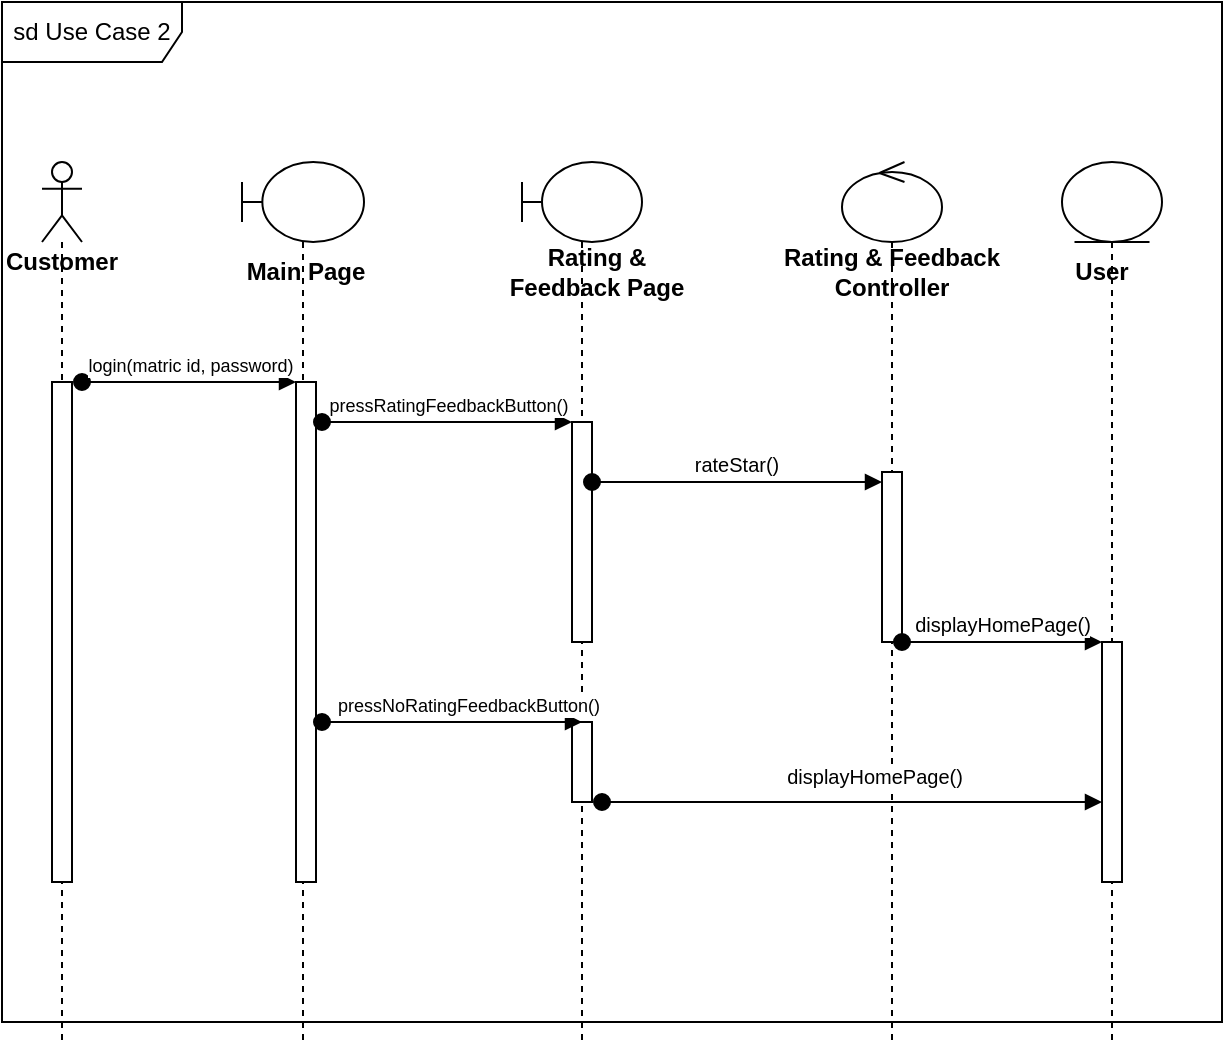 <mxfile>
    <diagram id="_HH2I11Q-NuZYTV67X0Z" name="Page-1">
        <mxGraphModel dx="1242" dy="568" grid="1" gridSize="10" guides="1" tooltips="1" connect="1" arrows="1" fold="1" page="1" pageScale="1" pageWidth="1654" pageHeight="2336" math="0" shadow="0">
            <root>
                <mxCell id="0"/>
                <mxCell id="1" parent="0"/>
                <mxCell id="2" value="sd Use Case 2" style="shape=umlFrame;whiteSpace=wrap;html=1;width=90;height=30;" vertex="1" parent="1">
                    <mxGeometry x="1070" y="120" width="610" height="510" as="geometry"/>
                </mxCell>
                <mxCell id="3" value="&lt;b&gt;Customer&lt;/b&gt;" style="shape=umlLifeline;participant=umlActor;perimeter=lifelinePerimeter;whiteSpace=wrap;html=1;container=1;collapsible=0;recursiveResize=0;verticalAlign=top;spacingTop=36;outlineConnect=0;" vertex="1" parent="1">
                    <mxGeometry x="1090" y="200" width="20" height="440" as="geometry"/>
                </mxCell>
                <mxCell id="4" value="" style="html=1;points=[];perimeter=orthogonalPerimeter;" vertex="1" parent="3">
                    <mxGeometry x="5" y="110" width="10" height="250" as="geometry"/>
                </mxCell>
                <mxCell id="5" value="" style="shape=umlLifeline;participant=umlBoundary;perimeter=lifelinePerimeter;whiteSpace=wrap;html=1;container=1;collapsible=0;recursiveResize=0;verticalAlign=top;spacingTop=36;outlineConnect=0;" vertex="1" parent="1">
                    <mxGeometry x="1190" y="200" width="61" height="440" as="geometry"/>
                </mxCell>
                <mxCell id="6" value="&lt;b&gt;Main Page&lt;/b&gt;" style="text;html=1;strokeColor=none;fillColor=none;align=center;verticalAlign=middle;whiteSpace=wrap;rounded=0;" vertex="1" parent="5">
                    <mxGeometry x="-11" y="40" width="86" height="30" as="geometry"/>
                </mxCell>
                <mxCell id="7" value="" style="html=1;points=[];perimeter=orthogonalPerimeter;" vertex="1" parent="5">
                    <mxGeometry x="27" y="110" width="10" height="250" as="geometry"/>
                </mxCell>
                <mxCell id="8" value="" style="shape=umlLifeline;participant=umlBoundary;perimeter=lifelinePerimeter;whiteSpace=wrap;html=1;container=1;collapsible=0;recursiveResize=0;verticalAlign=top;spacingTop=36;outlineConnect=0;" vertex="1" parent="1">
                    <mxGeometry x="1330" y="200" width="60" height="440" as="geometry"/>
                </mxCell>
                <mxCell id="9" value="&lt;b&gt;Rating &amp;amp; Feedback Page&lt;/b&gt;" style="text;html=1;strokeColor=none;fillColor=none;align=center;verticalAlign=middle;whiteSpace=wrap;rounded=0;" vertex="1" parent="8">
                    <mxGeometry x="-10" y="40" width="95" height="30" as="geometry"/>
                </mxCell>
                <mxCell id="10" value="" style="html=1;points=[];perimeter=orthogonalPerimeter;" vertex="1" parent="8">
                    <mxGeometry x="25" y="130" width="10" height="110" as="geometry"/>
                </mxCell>
                <mxCell id="29" value="" style="html=1;points=[];perimeter=orthogonalPerimeter;" vertex="1" parent="8">
                    <mxGeometry x="25" y="280" width="10" height="40" as="geometry"/>
                </mxCell>
                <mxCell id="12" value="" style="shape=umlLifeline;participant=umlControl;perimeter=lifelinePerimeter;whiteSpace=wrap;html=1;container=1;collapsible=0;recursiveResize=0;verticalAlign=top;spacingTop=36;outlineConnect=0;" vertex="1" parent="1">
                    <mxGeometry x="1490" y="200" width="50" height="440" as="geometry"/>
                </mxCell>
                <mxCell id="13" value="" style="html=1;points=[];perimeter=orthogonalPerimeter;" vertex="1" parent="12">
                    <mxGeometry x="20" y="155" width="10" height="85" as="geometry"/>
                </mxCell>
                <mxCell id="14" value="&lt;b&gt;Rating &amp;amp; Feedback Controller&lt;/b&gt;" style="text;html=1;strokeColor=none;fillColor=none;align=center;verticalAlign=middle;whiteSpace=wrap;rounded=0;" vertex="1" parent="1">
                    <mxGeometry x="1440" y="240" width="150" height="30" as="geometry"/>
                </mxCell>
                <mxCell id="15" value="&lt;font style=&quot;font-size: 9px;&quot;&gt;login(matric id, password)&lt;/font&gt;" style="html=1;verticalAlign=bottom;startArrow=oval;endArrow=block;startSize=8;exitX=1.5;exitY=0;exitDx=0;exitDy=0;exitPerimeter=0;" edge="1" parent="1" target="7" source="4">
                    <mxGeometry x="0.01" relative="1" as="geometry">
                        <mxPoint x="1110" y="300" as="sourcePoint"/>
                        <mxPoint as="offset"/>
                    </mxGeometry>
                </mxCell>
                <mxCell id="16" value="&lt;font style=&quot;font-size: 9px;&quot;&gt;pressRatingFeedbackButton()&lt;/font&gt;" style="html=1;verticalAlign=bottom;startArrow=oval;endArrow=block;startSize=8;" edge="1" parent="1" target="10">
                    <mxGeometry x="-0.004" relative="1" as="geometry">
                        <mxPoint x="1230" y="330" as="sourcePoint"/>
                        <mxPoint as="offset"/>
                        <Array as="points">
                            <mxPoint x="1310" y="330"/>
                        </Array>
                    </mxGeometry>
                </mxCell>
                <mxCell id="21" value="&lt;div style=&quot;text-align: start;&quot;&gt;&lt;span style=&quot;background-color: initial; font-size: 0px;&quot;&gt;&lt;font face=&quot;monospace&quot; color=&quot;rgba(0, 0, 0, 0)&quot;&gt;us&lt;/font&gt;&lt;/span&gt;&lt;/div&gt;" style="shape=umlLifeline;participant=umlEntity;perimeter=lifelinePerimeter;whiteSpace=wrap;html=1;container=1;collapsible=0;recursiveResize=0;verticalAlign=top;spacingTop=36;outlineConnect=0;" vertex="1" parent="1">
                    <mxGeometry x="1600" y="200" width="50" height="440" as="geometry"/>
                </mxCell>
                <mxCell id="22" value="&lt;b&gt;&lt;font style=&quot;font-size: 12px;&quot;&gt;User&lt;/font&gt;&lt;/b&gt;" style="text;html=1;strokeColor=none;fillColor=none;align=center;verticalAlign=middle;whiteSpace=wrap;rounded=0;" vertex="1" parent="21">
                    <mxGeometry x="-10" y="40" width="60" height="30" as="geometry"/>
                </mxCell>
                <mxCell id="23" value="" style="html=1;points=[];perimeter=orthogonalPerimeter;fontSize=12;" vertex="1" parent="21">
                    <mxGeometry x="20" y="240" width="10" height="120" as="geometry"/>
                </mxCell>
                <mxCell id="24" value="&lt;font size=&quot;1&quot;&gt;rateStar()&lt;/font&gt;" style="html=1;verticalAlign=bottom;startArrow=oval;endArrow=block;startSize=8;" edge="1" parent="1" source="10">
                    <mxGeometry x="-0.004" relative="1" as="geometry">
                        <mxPoint x="1370" y="360" as="sourcePoint"/>
                        <mxPoint as="offset"/>
                        <mxPoint x="1510" y="360" as="targetPoint"/>
                        <Array as="points">
                            <mxPoint x="1453" y="360"/>
                        </Array>
                    </mxGeometry>
                </mxCell>
                <mxCell id="28" value="&lt;font size=&quot;1&quot;&gt;displayHomePage()&lt;/font&gt;" style="html=1;verticalAlign=bottom;startArrow=oval;endArrow=block;startSize=8;" edge="1" parent="1">
                    <mxGeometry x="-0.004" relative="1" as="geometry">
                        <mxPoint x="1520" y="440" as="sourcePoint"/>
                        <mxPoint as="offset"/>
                        <mxPoint x="1620" y="440" as="targetPoint"/>
                        <Array as="points">
                            <mxPoint x="1563" y="440"/>
                        </Array>
                    </mxGeometry>
                </mxCell>
                <mxCell id="25" value="&lt;font style=&quot;font-size: 10px;&quot;&gt;displayHomePage()&lt;/font&gt;" style="html=1;verticalAlign=bottom;startArrow=oval;endArrow=block;startSize=8;" edge="1" parent="1">
                    <mxGeometry x="0.088" y="4" relative="1" as="geometry">
                        <mxPoint x="1370" y="520" as="sourcePoint"/>
                        <mxPoint as="offset"/>
                        <mxPoint x="1620" y="520" as="targetPoint"/>
                        <Array as="points"/>
                    </mxGeometry>
                </mxCell>
                <mxCell id="31" value="&lt;span style=&quot;font-size: 9px;&quot;&gt;pressNoRatingFeedbackButton()&lt;/span&gt;" style="html=1;verticalAlign=bottom;startArrow=oval;endArrow=block;startSize=8;" edge="1" parent="1">
                    <mxGeometry x="0.123" relative="1" as="geometry">
                        <mxPoint x="1230" y="480" as="sourcePoint"/>
                        <mxPoint as="offset"/>
                        <mxPoint x="1360" y="480" as="targetPoint"/>
                        <Array as="points">
                            <mxPoint x="1303" y="480"/>
                        </Array>
                    </mxGeometry>
                </mxCell>
            </root>
        </mxGraphModel>
    </diagram>
</mxfile>